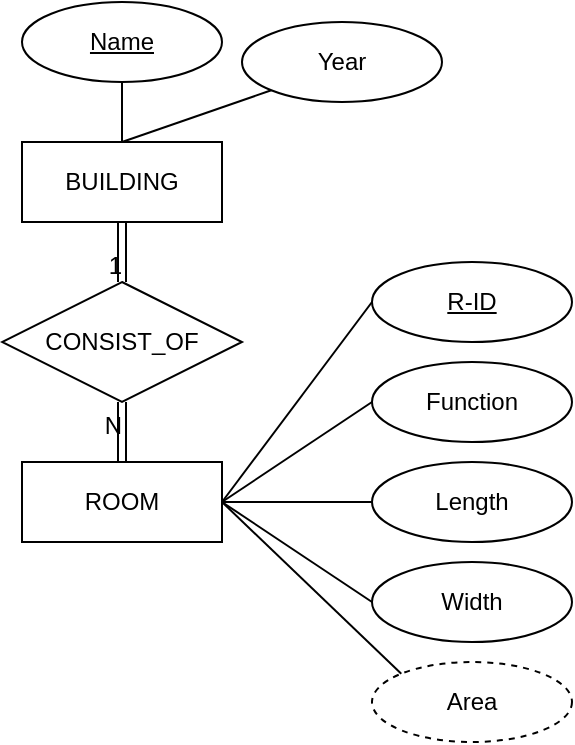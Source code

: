 <mxfile version="15.2.9" type="github">
  <diagram id="hLjnK3qh7IBknBOkLW0P" name="Page-1">
    <mxGraphModel dx="432" dy="399" grid="1" gridSize="10" guides="1" tooltips="1" connect="1" arrows="1" fold="1" page="1" pageScale="1" pageWidth="850" pageHeight="1100" math="0" shadow="0">
      <root>
        <mxCell id="0" />
        <mxCell id="1" parent="0" />
        <mxCell id="0pCf6pjN5j44nt5l2hku-1" value="BUILDING" style="whiteSpace=wrap;html=1;align=center;" vertex="1" parent="1">
          <mxGeometry x="250" y="150" width="100" height="40" as="geometry" />
        </mxCell>
        <mxCell id="0pCf6pjN5j44nt5l2hku-2" value="ROOM" style="whiteSpace=wrap;html=1;align=center;" vertex="1" parent="1">
          <mxGeometry x="250" y="310" width="100" height="40" as="geometry" />
        </mxCell>
        <mxCell id="0pCf6pjN5j44nt5l2hku-3" value="Name" style="ellipse;whiteSpace=wrap;html=1;align=center;fontStyle=4;" vertex="1" parent="1">
          <mxGeometry x="250" y="80" width="100" height="40" as="geometry" />
        </mxCell>
        <mxCell id="0pCf6pjN5j44nt5l2hku-4" value="" style="endArrow=none;html=1;rounded=0;entryX=0.5;entryY=1;entryDx=0;entryDy=0;exitX=0.5;exitY=0;exitDx=0;exitDy=0;" edge="1" parent="1" source="0pCf6pjN5j44nt5l2hku-1" target="0pCf6pjN5j44nt5l2hku-3">
          <mxGeometry relative="1" as="geometry">
            <mxPoint x="330" y="360" as="sourcePoint" />
            <mxPoint x="490" y="360" as="targetPoint" />
          </mxGeometry>
        </mxCell>
        <mxCell id="0pCf6pjN5j44nt5l2hku-5" value="CONSIST_OF" style="shape=rhombus;perimeter=rhombusPerimeter;whiteSpace=wrap;html=1;align=center;" vertex="1" parent="1">
          <mxGeometry x="240" y="220" width="120" height="60" as="geometry" />
        </mxCell>
        <mxCell id="0pCf6pjN5j44nt5l2hku-6" value="" style="shape=link;html=1;rounded=0;exitX=0.5;exitY=1;exitDx=0;exitDy=0;entryX=0.5;entryY=0;entryDx=0;entryDy=0;" edge="1" parent="1" source="0pCf6pjN5j44nt5l2hku-1" target="0pCf6pjN5j44nt5l2hku-5">
          <mxGeometry relative="1" as="geometry">
            <mxPoint x="330" y="310" as="sourcePoint" />
            <mxPoint x="490" y="310" as="targetPoint" />
          </mxGeometry>
        </mxCell>
        <mxCell id="0pCf6pjN5j44nt5l2hku-7" value="1" style="resizable=0;html=1;align=right;verticalAlign=bottom;" connectable="0" vertex="1" parent="0pCf6pjN5j44nt5l2hku-6">
          <mxGeometry x="1" relative="1" as="geometry" />
        </mxCell>
        <mxCell id="0pCf6pjN5j44nt5l2hku-8" value="" style="shape=link;html=1;rounded=0;entryX=0.5;entryY=1;entryDx=0;entryDy=0;exitX=0.5;exitY=0;exitDx=0;exitDy=0;" edge="1" parent="1" source="0pCf6pjN5j44nt5l2hku-2" target="0pCf6pjN5j44nt5l2hku-5">
          <mxGeometry relative="1" as="geometry">
            <mxPoint x="280" y="280" as="sourcePoint" />
            <mxPoint x="440" y="280" as="targetPoint" />
          </mxGeometry>
        </mxCell>
        <mxCell id="0pCf6pjN5j44nt5l2hku-9" value="N" style="resizable=0;html=1;align=right;verticalAlign=bottom;" connectable="0" vertex="1" parent="0pCf6pjN5j44nt5l2hku-8">
          <mxGeometry x="1" relative="1" as="geometry">
            <mxPoint y="20" as="offset" />
          </mxGeometry>
        </mxCell>
        <mxCell id="0pCf6pjN5j44nt5l2hku-10" value="&lt;u&gt;R-ID&lt;/u&gt;" style="ellipse;whiteSpace=wrap;html=1;align=center;" vertex="1" parent="1">
          <mxGeometry x="425" y="210" width="100" height="40" as="geometry" />
        </mxCell>
        <mxCell id="0pCf6pjN5j44nt5l2hku-11" value="" style="endArrow=none;html=1;rounded=0;entryX=0;entryY=0.5;entryDx=0;entryDy=0;exitX=1;exitY=0.5;exitDx=0;exitDy=0;" edge="1" parent="1" source="0pCf6pjN5j44nt5l2hku-2" target="0pCf6pjN5j44nt5l2hku-10">
          <mxGeometry relative="1" as="geometry">
            <mxPoint x="310.0" y="160" as="sourcePoint" />
            <mxPoint x="310.0" y="130" as="targetPoint" />
          </mxGeometry>
        </mxCell>
        <mxCell id="0pCf6pjN5j44nt5l2hku-12" value="Function" style="ellipse;whiteSpace=wrap;html=1;align=center;" vertex="1" parent="1">
          <mxGeometry x="425" y="260" width="100" height="40" as="geometry" />
        </mxCell>
        <mxCell id="0pCf6pjN5j44nt5l2hku-13" value="" style="endArrow=none;html=1;rounded=0;entryX=0;entryY=0.5;entryDx=0;entryDy=0;exitX=1;exitY=0.5;exitDx=0;exitDy=0;" edge="1" parent="1" source="0pCf6pjN5j44nt5l2hku-2" target="0pCf6pjN5j44nt5l2hku-12">
          <mxGeometry relative="1" as="geometry">
            <mxPoint x="360.0" y="340" as="sourcePoint" />
            <mxPoint x="435.0" y="300" as="targetPoint" />
          </mxGeometry>
        </mxCell>
        <mxCell id="0pCf6pjN5j44nt5l2hku-14" value="Length" style="ellipse;whiteSpace=wrap;html=1;align=center;" vertex="1" parent="1">
          <mxGeometry x="425" y="310" width="100" height="40" as="geometry" />
        </mxCell>
        <mxCell id="0pCf6pjN5j44nt5l2hku-15" value="Width" style="ellipse;whiteSpace=wrap;html=1;align=center;" vertex="1" parent="1">
          <mxGeometry x="425" y="360" width="100" height="40" as="geometry" />
        </mxCell>
        <mxCell id="0pCf6pjN5j44nt5l2hku-16" value="" style="endArrow=none;html=1;rounded=0;entryX=0;entryY=0.5;entryDx=0;entryDy=0;exitX=1;exitY=0.5;exitDx=0;exitDy=0;" edge="1" parent="1" source="0pCf6pjN5j44nt5l2hku-2" target="0pCf6pjN5j44nt5l2hku-14">
          <mxGeometry relative="1" as="geometry">
            <mxPoint x="360.0" y="340" as="sourcePoint" />
            <mxPoint x="435.0" y="350" as="targetPoint" />
          </mxGeometry>
        </mxCell>
        <mxCell id="0pCf6pjN5j44nt5l2hku-17" value="" style="endArrow=none;html=1;rounded=0;entryX=0;entryY=0.5;entryDx=0;entryDy=0;exitX=1;exitY=0.5;exitDx=0;exitDy=0;" edge="1" parent="1" source="0pCf6pjN5j44nt5l2hku-2" target="0pCf6pjN5j44nt5l2hku-15">
          <mxGeometry relative="1" as="geometry">
            <mxPoint x="370.0" y="350" as="sourcePoint" />
            <mxPoint x="445.0" y="360" as="targetPoint" />
          </mxGeometry>
        </mxCell>
        <mxCell id="0pCf6pjN5j44nt5l2hku-18" value="Year" style="ellipse;whiteSpace=wrap;html=1;align=center;" vertex="1" parent="1">
          <mxGeometry x="360" y="90" width="100" height="40" as="geometry" />
        </mxCell>
        <mxCell id="0pCf6pjN5j44nt5l2hku-19" value="" style="endArrow=none;html=1;rounded=0;entryX=0;entryY=1;entryDx=0;entryDy=0;exitX=0.5;exitY=0;exitDx=0;exitDy=0;" edge="1" parent="1" source="0pCf6pjN5j44nt5l2hku-1" target="0pCf6pjN5j44nt5l2hku-18">
          <mxGeometry relative="1" as="geometry">
            <mxPoint x="310.0" y="160" as="sourcePoint" />
            <mxPoint x="310.0" y="130" as="targetPoint" />
          </mxGeometry>
        </mxCell>
        <mxCell id="0pCf6pjN5j44nt5l2hku-21" value="Area" style="ellipse;whiteSpace=wrap;html=1;align=center;dashed=1;" vertex="1" parent="1">
          <mxGeometry x="425" y="410" width="100" height="40" as="geometry" />
        </mxCell>
        <mxCell id="0pCf6pjN5j44nt5l2hku-22" value="" style="endArrow=none;html=1;rounded=0;entryX=0;entryY=0;entryDx=0;entryDy=0;exitX=1;exitY=0.5;exitDx=0;exitDy=0;" edge="1" parent="1" source="0pCf6pjN5j44nt5l2hku-2" target="0pCf6pjN5j44nt5l2hku-21">
          <mxGeometry relative="1" as="geometry">
            <mxPoint x="360.0" y="340" as="sourcePoint" />
            <mxPoint x="435.0" y="450" as="targetPoint" />
          </mxGeometry>
        </mxCell>
      </root>
    </mxGraphModel>
  </diagram>
</mxfile>
